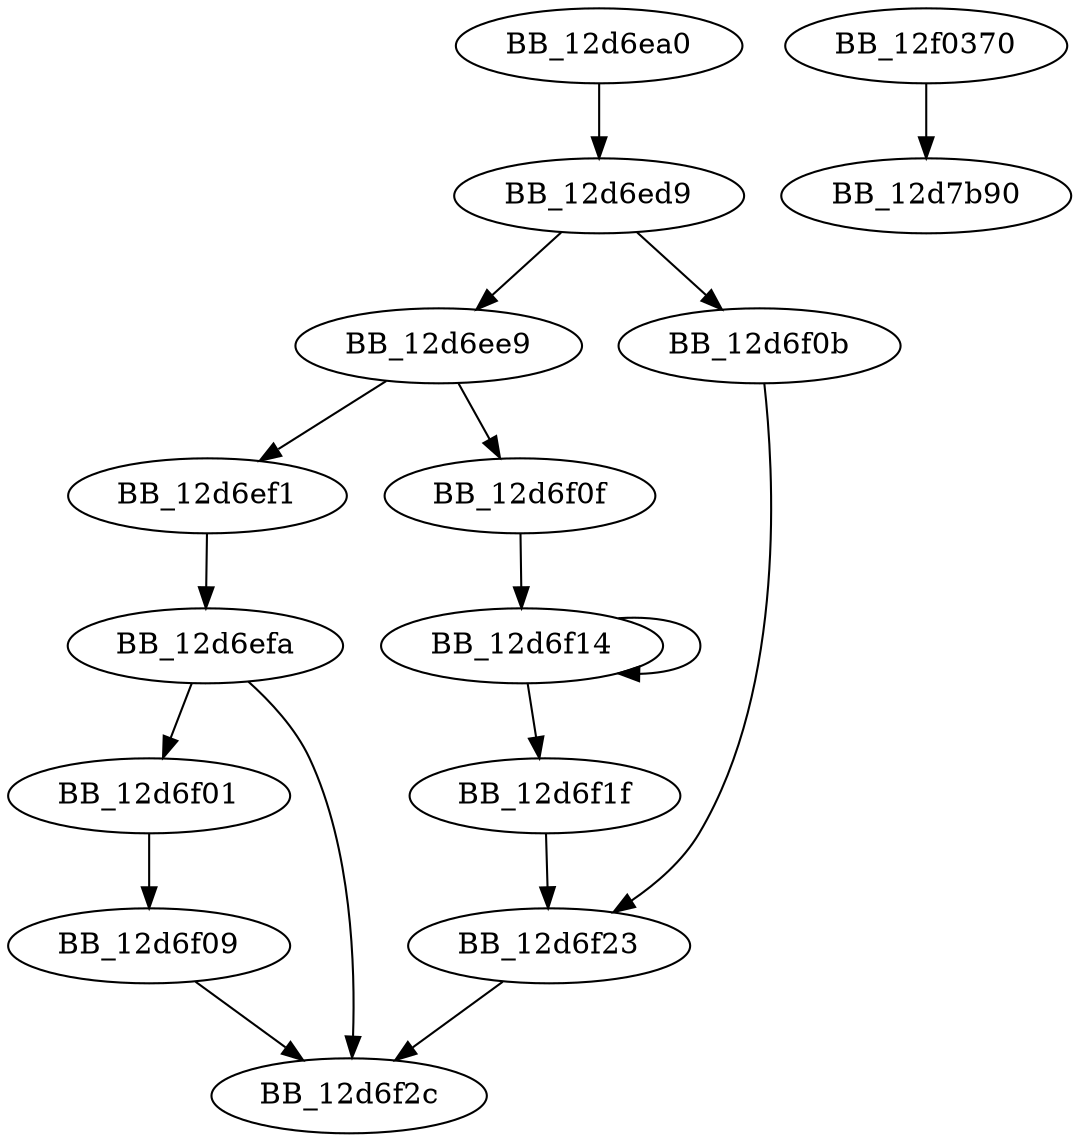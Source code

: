 DiGraph sub_12D6EA0{
BB_12d6ea0->BB_12d6ed9
BB_12d6ed9->BB_12d6ee9
BB_12d6ed9->BB_12d6f0b
BB_12d6ee9->BB_12d6ef1
BB_12d6ee9->BB_12d6f0f
BB_12d6ef1->BB_12d6efa
BB_12d6efa->BB_12d6f01
BB_12d6efa->BB_12d6f2c
BB_12d6f01->BB_12d6f09
BB_12d6f09->BB_12d6f2c
BB_12d6f0b->BB_12d6f23
BB_12d6f0f->BB_12d6f14
BB_12d6f14->BB_12d6f14
BB_12d6f14->BB_12d6f1f
BB_12d6f1f->BB_12d6f23
BB_12d6f23->BB_12d6f2c
BB_12f0370->BB_12d7b90
}
